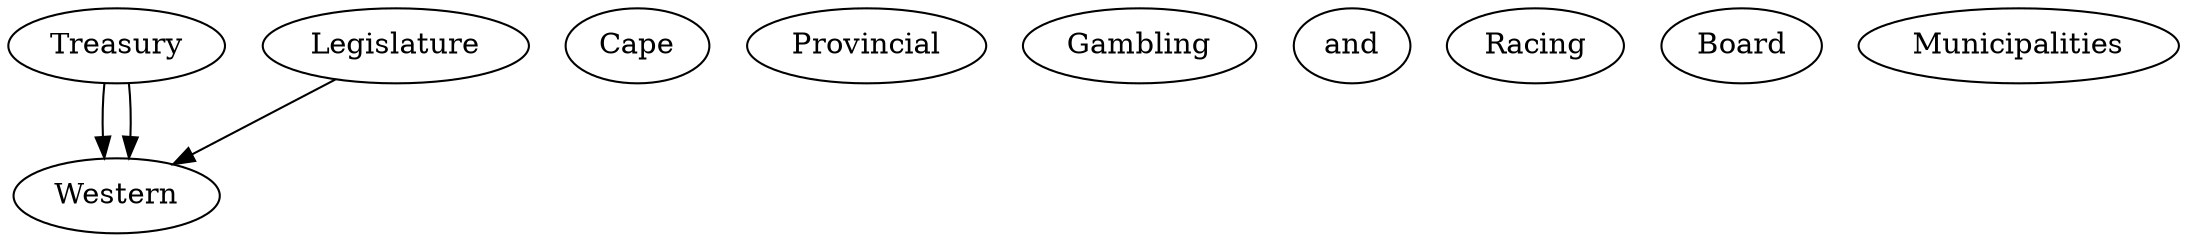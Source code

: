 digraph G {
	graph [bb="0,0,1041.7,108"];
	node [label="\N"];
	Western	[height=0.5,
		pos="51.995,18",
		width=1.3721];
	Cape	[height=0.5,
		pos="302,90",
		width=0.95686];
	Provincial	[height=0.5,
		pos="412,90",
		width=1.5887];
	Treasury	[height=0.5,
		pos="51.995,90",
		width=1.4443];
	Treasury -> Western	[pos="e,46.083,36.275 46.117,72.055 45.299,64.346 45.057,55.027 45.39,46.364"];
	Treasury -> Western	[pos="e,57.908,36.275 57.874,72.055 58.692,64.346 58.934,55.027 58.601,46.364"];
	Gambling	[height=0.5,
		pos="543,90",
		width=1.5526];
	and	[height=0.5,
		pos="645,90",
		width=0.77632];
	Racing	[height=0.5,
		pos="733,90",
		width=1.1735];
	Board	[height=0.5,
		pos="832,90",
		width=1.0652];
	Municipalities	[height=0.5,
		pos="965,90",
		width=2.1304];
	Legislature	[height=0.5,
		pos="186,90",
		width=1.7693];
	Legislature -> Western	[pos="e,79.188,33.205 156.92,73.811 136.71,63.256 109.65,49.116 88.065,37.843"];
}
